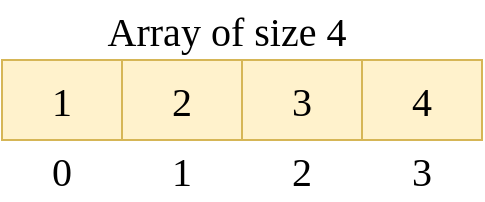 <mxfile>
    <diagram id="XYbTSL7tgOhtZLfHtf3t" name="Page-1">
        <mxGraphModel dx="573" dy="613" grid="1" gridSize="10" guides="1" tooltips="1" connect="1" arrows="1" fold="1" page="1" pageScale="1" pageWidth="800" pageHeight="500" math="0" shadow="0">
            <root>
                <mxCell id="0"/>
                <mxCell id="1" parent="0"/>
                <mxCell id="19" value="4" style="whiteSpace=wrap;html=1;startSize=0;fontSize=20;fontFamily=Comic Sans MS;fillColor=#fff2cc;strokeColor=#d6b656;movable=0;resizable=0;rotatable=0;deletable=0;editable=0;connectable=0;" vertex="1" parent="1">
                    <mxGeometry x="490" y="180" width="60" height="40" as="geometry"/>
                </mxCell>
                <mxCell id="21" value="Array of size 4&amp;nbsp;" style="text;html=1;strokeColor=none;fillColor=none;align=center;verticalAlign=middle;whiteSpace=wrap;rounded=0;fontSize=20;fontFamily=Comic Sans MS;movable=0;resizable=0;rotatable=0;deletable=0;editable=0;connectable=0;" vertex="1" parent="1">
                    <mxGeometry x="340" y="150" width="170" height="30" as="geometry"/>
                </mxCell>
                <mxCell id="22" value="3" style="whiteSpace=wrap;html=1;startSize=0;fontSize=20;fontFamily=Comic Sans MS;fillColor=#fff2cc;strokeColor=#d6b656;movable=0;resizable=0;rotatable=0;deletable=0;editable=0;connectable=0;" vertex="1" parent="1">
                    <mxGeometry x="430" y="180" width="60" height="40" as="geometry"/>
                </mxCell>
                <mxCell id="23" value="2" style="whiteSpace=wrap;html=1;startSize=0;fontSize=20;fontFamily=Comic Sans MS;fillColor=#fff2cc;strokeColor=#d6b656;movable=0;resizable=0;rotatable=0;deletable=0;editable=0;connectable=0;" vertex="1" parent="1">
                    <mxGeometry x="370" y="180" width="60" height="40" as="geometry"/>
                </mxCell>
                <mxCell id="24" value="1" style="whiteSpace=wrap;html=1;startSize=0;fontSize=20;fontFamily=Comic Sans MS;fillColor=#fff2cc;strokeColor=#d6b656;movable=0;resizable=0;rotatable=0;deletable=0;editable=0;connectable=0;" vertex="1" parent="1">
                    <mxGeometry x="310" y="180" width="60" height="40" as="geometry"/>
                </mxCell>
                <mxCell id="25" value="0" style="text;html=1;strokeColor=none;fillColor=none;align=center;verticalAlign=middle;whiteSpace=wrap;rounded=0;fontFamily=Comic Sans MS;fontSize=20;movable=0;resizable=0;rotatable=0;deletable=0;editable=0;connectable=0;" vertex="1" parent="1">
                    <mxGeometry x="310" y="220" width="60" height="30" as="geometry"/>
                </mxCell>
                <mxCell id="26" value="1" style="text;html=1;strokeColor=none;fillColor=none;align=center;verticalAlign=middle;whiteSpace=wrap;rounded=0;fontFamily=Comic Sans MS;fontSize=20;movable=0;resizable=0;rotatable=0;deletable=0;editable=0;connectable=0;" vertex="1" parent="1">
                    <mxGeometry x="370" y="220" width="60" height="30" as="geometry"/>
                </mxCell>
                <mxCell id="27" value="2" style="text;html=1;strokeColor=none;fillColor=none;align=center;verticalAlign=middle;whiteSpace=wrap;rounded=0;fontFamily=Comic Sans MS;fontSize=20;movable=0;resizable=0;rotatable=0;deletable=0;editable=0;connectable=0;" vertex="1" parent="1">
                    <mxGeometry x="430" y="220" width="60" height="30" as="geometry"/>
                </mxCell>
                <mxCell id="28" value="3" style="text;html=1;strokeColor=none;fillColor=none;align=center;verticalAlign=middle;whiteSpace=wrap;rounded=0;fontFamily=Comic Sans MS;fontSize=20;movable=0;resizable=0;rotatable=0;deletable=0;editable=0;connectable=0;" vertex="1" parent="1">
                    <mxGeometry x="490" y="220" width="60" height="30" as="geometry"/>
                </mxCell>
            </root>
        </mxGraphModel>
    </diagram>
</mxfile>